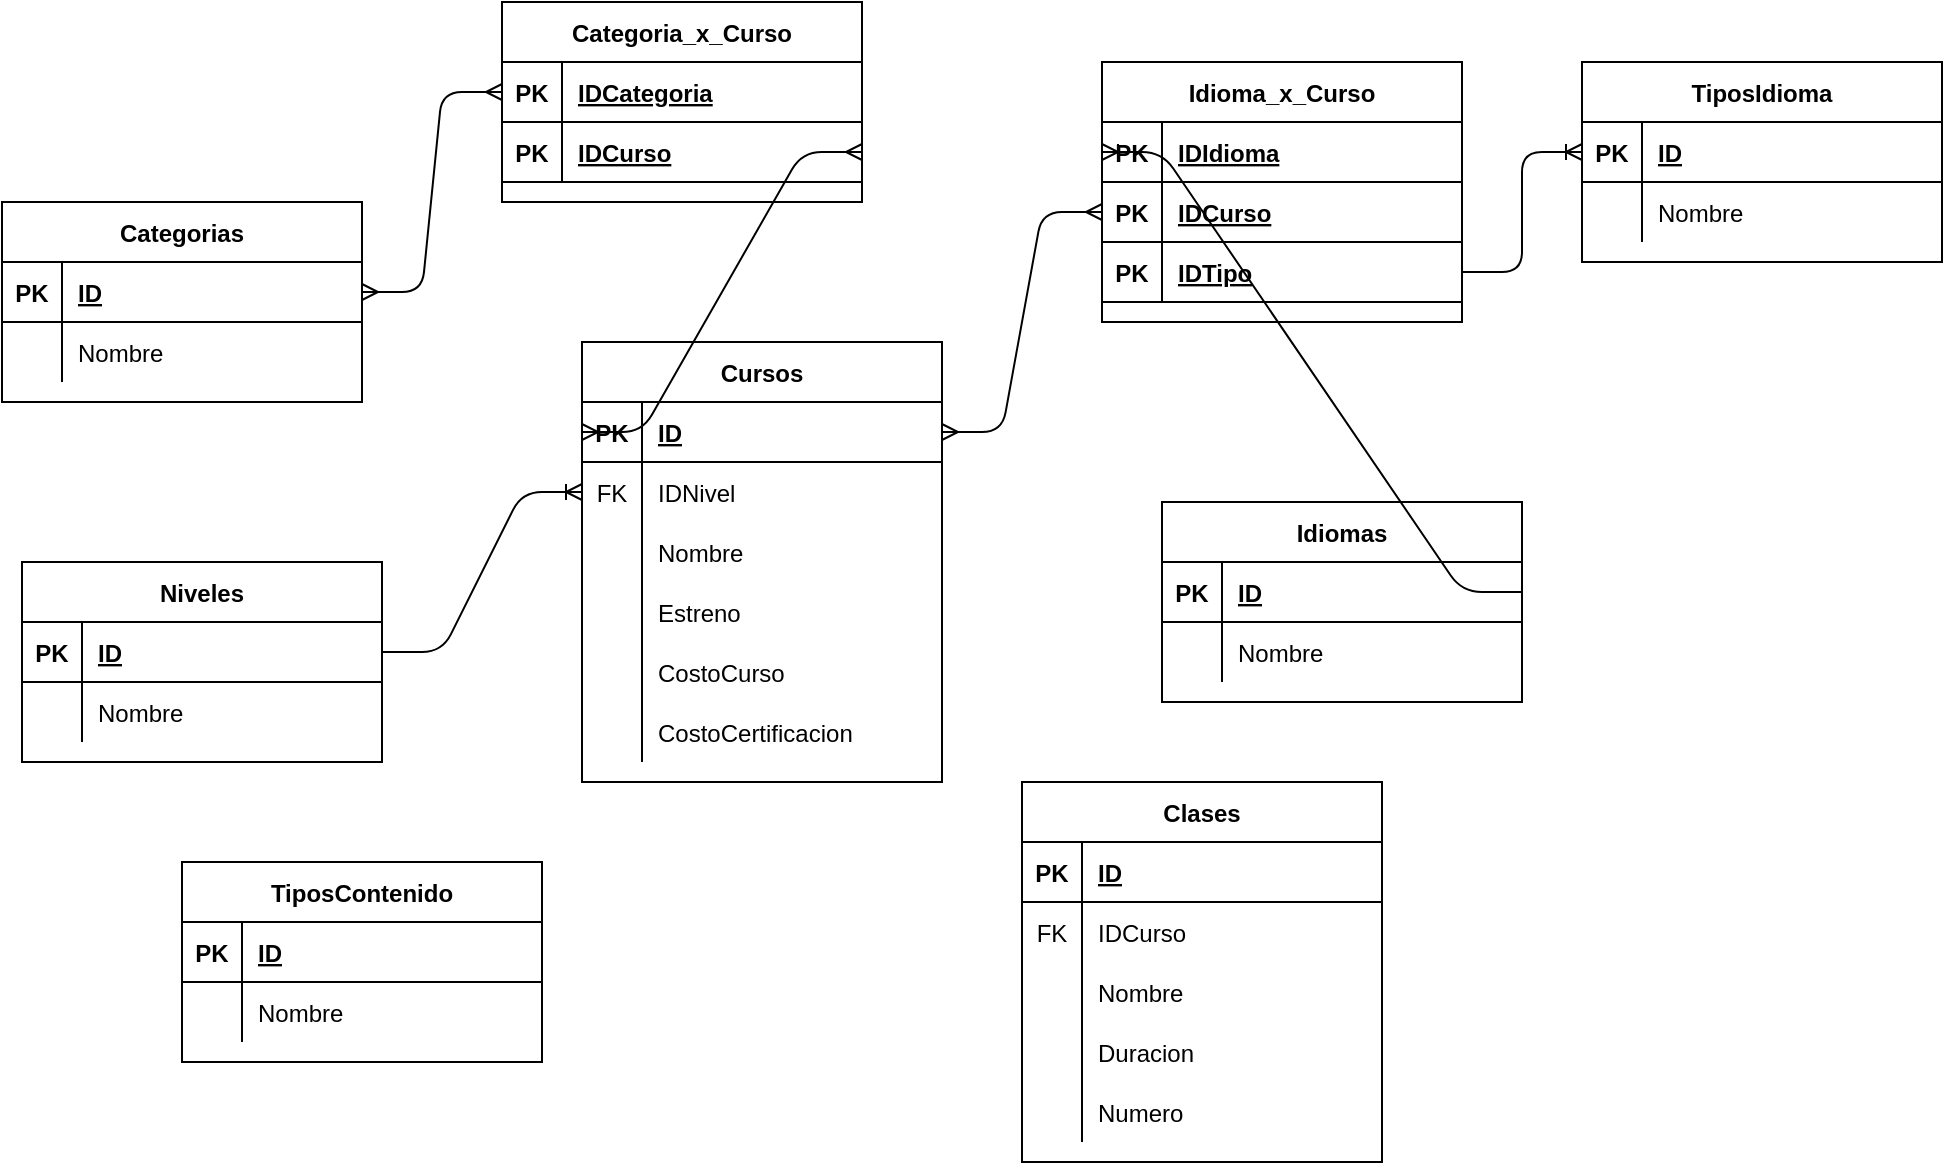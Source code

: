 <mxfile version="13.6.4" type="github">
  <diagram id="R2lEEEUBdFMjLlhIrx00" name="Page-1">
    <mxGraphModel dx="801" dy="462" grid="1" gridSize="10" guides="1" tooltips="1" connect="1" arrows="1" fold="1" page="1" pageScale="1" pageWidth="850" pageHeight="1100" math="0" shadow="0" extFonts="Permanent Marker^https://fonts.googleapis.com/css?family=Permanent+Marker">
      <root>
        <mxCell id="0" />
        <mxCell id="1" parent="0" />
        <mxCell id="QLuR-pfGvxS6wO9gUuq5-14" value="Niveles" style="shape=table;startSize=30;container=1;collapsible=1;childLayout=tableLayout;fixedRows=1;rowLines=0;fontStyle=1;align=center;resizeLast=1;" vertex="1" parent="1">
          <mxGeometry x="230" y="390" width="180" height="100" as="geometry" />
        </mxCell>
        <mxCell id="QLuR-pfGvxS6wO9gUuq5-15" value="" style="shape=partialRectangle;collapsible=0;dropTarget=0;pointerEvents=0;fillColor=none;top=0;left=0;bottom=1;right=0;points=[[0,0.5],[1,0.5]];portConstraint=eastwest;" vertex="1" parent="QLuR-pfGvxS6wO9gUuq5-14">
          <mxGeometry y="30" width="180" height="30" as="geometry" />
        </mxCell>
        <mxCell id="QLuR-pfGvxS6wO9gUuq5-16" value="PK" style="shape=partialRectangle;connectable=0;fillColor=none;top=0;left=0;bottom=0;right=0;fontStyle=1;overflow=hidden;" vertex="1" parent="QLuR-pfGvxS6wO9gUuq5-15">
          <mxGeometry width="30" height="30" as="geometry" />
        </mxCell>
        <mxCell id="QLuR-pfGvxS6wO9gUuq5-17" value="ID" style="shape=partialRectangle;connectable=0;fillColor=none;top=0;left=0;bottom=0;right=0;align=left;spacingLeft=6;fontStyle=5;overflow=hidden;" vertex="1" parent="QLuR-pfGvxS6wO9gUuq5-15">
          <mxGeometry x="30" width="150" height="30" as="geometry" />
        </mxCell>
        <mxCell id="QLuR-pfGvxS6wO9gUuq5-18" value="" style="shape=partialRectangle;collapsible=0;dropTarget=0;pointerEvents=0;fillColor=none;top=0;left=0;bottom=0;right=0;points=[[0,0.5],[1,0.5]];portConstraint=eastwest;" vertex="1" parent="QLuR-pfGvxS6wO9gUuq5-14">
          <mxGeometry y="60" width="180" height="30" as="geometry" />
        </mxCell>
        <mxCell id="QLuR-pfGvxS6wO9gUuq5-19" value="" style="shape=partialRectangle;connectable=0;fillColor=none;top=0;left=0;bottom=0;right=0;editable=1;overflow=hidden;" vertex="1" parent="QLuR-pfGvxS6wO9gUuq5-18">
          <mxGeometry width="30" height="30" as="geometry" />
        </mxCell>
        <mxCell id="QLuR-pfGvxS6wO9gUuq5-20" value="Nombre" style="shape=partialRectangle;connectable=0;fillColor=none;top=0;left=0;bottom=0;right=0;align=left;spacingLeft=6;overflow=hidden;" vertex="1" parent="QLuR-pfGvxS6wO9gUuq5-18">
          <mxGeometry x="30" width="150" height="30" as="geometry" />
        </mxCell>
        <mxCell id="QLuR-pfGvxS6wO9gUuq5-27" value="Categorias" style="shape=table;startSize=30;container=1;collapsible=1;childLayout=tableLayout;fixedRows=1;rowLines=0;fontStyle=1;align=center;resizeLast=1;" vertex="1" parent="1">
          <mxGeometry x="220" y="210" width="180" height="100" as="geometry" />
        </mxCell>
        <mxCell id="QLuR-pfGvxS6wO9gUuq5-28" value="" style="shape=partialRectangle;collapsible=0;dropTarget=0;pointerEvents=0;fillColor=none;top=0;left=0;bottom=1;right=0;points=[[0,0.5],[1,0.5]];portConstraint=eastwest;" vertex="1" parent="QLuR-pfGvxS6wO9gUuq5-27">
          <mxGeometry y="30" width="180" height="30" as="geometry" />
        </mxCell>
        <mxCell id="QLuR-pfGvxS6wO9gUuq5-29" value="PK" style="shape=partialRectangle;connectable=0;fillColor=none;top=0;left=0;bottom=0;right=0;fontStyle=1;overflow=hidden;" vertex="1" parent="QLuR-pfGvxS6wO9gUuq5-28">
          <mxGeometry width="30" height="30" as="geometry" />
        </mxCell>
        <mxCell id="QLuR-pfGvxS6wO9gUuq5-30" value="ID" style="shape=partialRectangle;connectable=0;fillColor=none;top=0;left=0;bottom=0;right=0;align=left;spacingLeft=6;fontStyle=5;overflow=hidden;" vertex="1" parent="QLuR-pfGvxS6wO9gUuq5-28">
          <mxGeometry x="30" width="150" height="30" as="geometry" />
        </mxCell>
        <mxCell id="QLuR-pfGvxS6wO9gUuq5-31" value="" style="shape=partialRectangle;collapsible=0;dropTarget=0;pointerEvents=0;fillColor=none;top=0;left=0;bottom=0;right=0;points=[[0,0.5],[1,0.5]];portConstraint=eastwest;" vertex="1" parent="QLuR-pfGvxS6wO9gUuq5-27">
          <mxGeometry y="60" width="180" height="30" as="geometry" />
        </mxCell>
        <mxCell id="QLuR-pfGvxS6wO9gUuq5-32" value="" style="shape=partialRectangle;connectable=0;fillColor=none;top=0;left=0;bottom=0;right=0;editable=1;overflow=hidden;" vertex="1" parent="QLuR-pfGvxS6wO9gUuq5-31">
          <mxGeometry width="30" height="30" as="geometry" />
        </mxCell>
        <mxCell id="QLuR-pfGvxS6wO9gUuq5-33" value="Nombre" style="shape=partialRectangle;connectable=0;fillColor=none;top=0;left=0;bottom=0;right=0;align=left;spacingLeft=6;overflow=hidden;" vertex="1" parent="QLuR-pfGvxS6wO9gUuq5-31">
          <mxGeometry x="30" width="150" height="30" as="geometry" />
        </mxCell>
        <mxCell id="QLuR-pfGvxS6wO9gUuq5-86" value="Idioma_x_Curso" style="shape=table;startSize=30;container=1;collapsible=1;childLayout=tableLayout;fixedRows=1;rowLines=0;fontStyle=1;align=center;resizeLast=1;" vertex="1" parent="1">
          <mxGeometry x="770" y="140" width="180" height="130" as="geometry" />
        </mxCell>
        <mxCell id="QLuR-pfGvxS6wO9gUuq5-87" value="" style="shape=partialRectangle;collapsible=0;dropTarget=0;pointerEvents=0;fillColor=none;top=0;left=0;bottom=1;right=0;points=[[0,0.5],[1,0.5]];portConstraint=eastwest;" vertex="1" parent="QLuR-pfGvxS6wO9gUuq5-86">
          <mxGeometry y="30" width="180" height="30" as="geometry" />
        </mxCell>
        <mxCell id="QLuR-pfGvxS6wO9gUuq5-88" value="PK" style="shape=partialRectangle;connectable=0;fillColor=none;top=0;left=0;bottom=0;right=0;fontStyle=1;overflow=hidden;" vertex="1" parent="QLuR-pfGvxS6wO9gUuq5-87">
          <mxGeometry width="30" height="30" as="geometry" />
        </mxCell>
        <mxCell id="QLuR-pfGvxS6wO9gUuq5-89" value="IDIdioma" style="shape=partialRectangle;connectable=0;fillColor=none;top=0;left=0;bottom=0;right=0;align=left;spacingLeft=6;fontStyle=5;overflow=hidden;" vertex="1" parent="QLuR-pfGvxS6wO9gUuq5-87">
          <mxGeometry x="30" width="150" height="30" as="geometry" />
        </mxCell>
        <mxCell id="QLuR-pfGvxS6wO9gUuq5-103" value="" style="shape=partialRectangle;collapsible=0;dropTarget=0;pointerEvents=0;fillColor=none;top=0;left=0;bottom=1;right=0;points=[[0,0.5],[1,0.5]];portConstraint=eastwest;" vertex="1" parent="QLuR-pfGvxS6wO9gUuq5-86">
          <mxGeometry y="60" width="180" height="30" as="geometry" />
        </mxCell>
        <mxCell id="QLuR-pfGvxS6wO9gUuq5-104" value="PK" style="shape=partialRectangle;connectable=0;fillColor=none;top=0;left=0;bottom=0;right=0;fontStyle=1;overflow=hidden;" vertex="1" parent="QLuR-pfGvxS6wO9gUuq5-103">
          <mxGeometry width="30" height="30" as="geometry" />
        </mxCell>
        <mxCell id="QLuR-pfGvxS6wO9gUuq5-105" value="IDCurso" style="shape=partialRectangle;connectable=0;fillColor=none;top=0;left=0;bottom=0;right=0;align=left;spacingLeft=6;fontStyle=5;overflow=hidden;" vertex="1" parent="QLuR-pfGvxS6wO9gUuq5-103">
          <mxGeometry x="30" width="150" height="30" as="geometry" />
        </mxCell>
        <mxCell id="QLuR-pfGvxS6wO9gUuq5-128" value="" style="shape=partialRectangle;collapsible=0;dropTarget=0;pointerEvents=0;fillColor=none;top=0;left=0;bottom=1;right=0;points=[[0,0.5],[1,0.5]];portConstraint=eastwest;" vertex="1" parent="QLuR-pfGvxS6wO9gUuq5-86">
          <mxGeometry y="90" width="180" height="30" as="geometry" />
        </mxCell>
        <mxCell id="QLuR-pfGvxS6wO9gUuq5-129" value="PK" style="shape=partialRectangle;connectable=0;fillColor=none;top=0;left=0;bottom=0;right=0;fontStyle=1;overflow=hidden;" vertex="1" parent="QLuR-pfGvxS6wO9gUuq5-128">
          <mxGeometry width="30" height="30" as="geometry" />
        </mxCell>
        <mxCell id="QLuR-pfGvxS6wO9gUuq5-130" value="IDTipo" style="shape=partialRectangle;connectable=0;fillColor=none;top=0;left=0;bottom=0;right=0;align=left;spacingLeft=6;fontStyle=5;overflow=hidden;" vertex="1" parent="QLuR-pfGvxS6wO9gUuq5-128">
          <mxGeometry x="30" width="150" height="30" as="geometry" />
        </mxCell>
        <mxCell id="QLuR-pfGvxS6wO9gUuq5-1" value="Idiomas" style="shape=table;startSize=30;container=1;collapsible=1;childLayout=tableLayout;fixedRows=1;rowLines=0;fontStyle=1;align=center;resizeLast=1;" vertex="1" parent="1">
          <mxGeometry x="800" y="360" width="180" height="100" as="geometry" />
        </mxCell>
        <mxCell id="QLuR-pfGvxS6wO9gUuq5-2" value="" style="shape=partialRectangle;collapsible=0;dropTarget=0;pointerEvents=0;fillColor=none;top=0;left=0;bottom=1;right=0;points=[[0,0.5],[1,0.5]];portConstraint=eastwest;" vertex="1" parent="QLuR-pfGvxS6wO9gUuq5-1">
          <mxGeometry y="30" width="180" height="30" as="geometry" />
        </mxCell>
        <mxCell id="QLuR-pfGvxS6wO9gUuq5-3" value="PK" style="shape=partialRectangle;connectable=0;fillColor=none;top=0;left=0;bottom=0;right=0;fontStyle=1;overflow=hidden;" vertex="1" parent="QLuR-pfGvxS6wO9gUuq5-2">
          <mxGeometry width="30" height="30" as="geometry" />
        </mxCell>
        <mxCell id="QLuR-pfGvxS6wO9gUuq5-4" value="ID" style="shape=partialRectangle;connectable=0;fillColor=none;top=0;left=0;bottom=0;right=0;align=left;spacingLeft=6;fontStyle=5;overflow=hidden;" vertex="1" parent="QLuR-pfGvxS6wO9gUuq5-2">
          <mxGeometry x="30" width="150" height="30" as="geometry" />
        </mxCell>
        <mxCell id="QLuR-pfGvxS6wO9gUuq5-5" value="" style="shape=partialRectangle;collapsible=0;dropTarget=0;pointerEvents=0;fillColor=none;top=0;left=0;bottom=0;right=0;points=[[0,0.5],[1,0.5]];portConstraint=eastwest;" vertex="1" parent="QLuR-pfGvxS6wO9gUuq5-1">
          <mxGeometry y="60" width="180" height="30" as="geometry" />
        </mxCell>
        <mxCell id="QLuR-pfGvxS6wO9gUuq5-6" value="" style="shape=partialRectangle;connectable=0;fillColor=none;top=0;left=0;bottom=0;right=0;editable=1;overflow=hidden;" vertex="1" parent="QLuR-pfGvxS6wO9gUuq5-5">
          <mxGeometry width="30" height="30" as="geometry" />
        </mxCell>
        <mxCell id="QLuR-pfGvxS6wO9gUuq5-7" value="Nombre" style="shape=partialRectangle;connectable=0;fillColor=none;top=0;left=0;bottom=0;right=0;align=left;spacingLeft=6;overflow=hidden;" vertex="1" parent="QLuR-pfGvxS6wO9gUuq5-5">
          <mxGeometry x="30" width="150" height="30" as="geometry" />
        </mxCell>
        <mxCell id="QLuR-pfGvxS6wO9gUuq5-40" value="Cursos" style="shape=table;startSize=30;container=1;collapsible=1;childLayout=tableLayout;fixedRows=1;rowLines=0;fontStyle=1;align=center;resizeLast=1;" vertex="1" parent="1">
          <mxGeometry x="510" y="280" width="180" height="220" as="geometry" />
        </mxCell>
        <mxCell id="QLuR-pfGvxS6wO9gUuq5-41" value="" style="shape=partialRectangle;collapsible=0;dropTarget=0;pointerEvents=0;fillColor=none;top=0;left=0;bottom=1;right=0;points=[[0,0.5],[1,0.5]];portConstraint=eastwest;" vertex="1" parent="QLuR-pfGvxS6wO9gUuq5-40">
          <mxGeometry y="30" width="180" height="30" as="geometry" />
        </mxCell>
        <mxCell id="QLuR-pfGvxS6wO9gUuq5-42" value="PK" style="shape=partialRectangle;connectable=0;fillColor=none;top=0;left=0;bottom=0;right=0;fontStyle=1;overflow=hidden;" vertex="1" parent="QLuR-pfGvxS6wO9gUuq5-41">
          <mxGeometry width="30" height="30" as="geometry" />
        </mxCell>
        <mxCell id="QLuR-pfGvxS6wO9gUuq5-43" value="ID" style="shape=partialRectangle;connectable=0;fillColor=none;top=0;left=0;bottom=0;right=0;align=left;spacingLeft=6;fontStyle=5;overflow=hidden;" vertex="1" parent="QLuR-pfGvxS6wO9gUuq5-41">
          <mxGeometry x="30" width="150" height="30" as="geometry" />
        </mxCell>
        <mxCell id="QLuR-pfGvxS6wO9gUuq5-44" value="" style="shape=partialRectangle;collapsible=0;dropTarget=0;pointerEvents=0;fillColor=none;top=0;left=0;bottom=0;right=0;points=[[0,0.5],[1,0.5]];portConstraint=eastwest;" vertex="1" parent="QLuR-pfGvxS6wO9gUuq5-40">
          <mxGeometry y="60" width="180" height="30" as="geometry" />
        </mxCell>
        <mxCell id="QLuR-pfGvxS6wO9gUuq5-45" value="FK" style="shape=partialRectangle;connectable=0;fillColor=none;top=0;left=0;bottom=0;right=0;editable=1;overflow=hidden;" vertex="1" parent="QLuR-pfGvxS6wO9gUuq5-44">
          <mxGeometry width="30" height="30" as="geometry" />
        </mxCell>
        <mxCell id="QLuR-pfGvxS6wO9gUuq5-46" value="IDNivel" style="shape=partialRectangle;connectable=0;fillColor=none;top=0;left=0;bottom=0;right=0;align=left;spacingLeft=6;overflow=hidden;" vertex="1" parent="QLuR-pfGvxS6wO9gUuq5-44">
          <mxGeometry x="30" width="150" height="30" as="geometry" />
        </mxCell>
        <mxCell id="QLuR-pfGvxS6wO9gUuq5-47" value="" style="shape=partialRectangle;collapsible=0;dropTarget=0;pointerEvents=0;fillColor=none;top=0;left=0;bottom=0;right=0;points=[[0,0.5],[1,0.5]];portConstraint=eastwest;" vertex="1" parent="QLuR-pfGvxS6wO9gUuq5-40">
          <mxGeometry y="90" width="180" height="30" as="geometry" />
        </mxCell>
        <mxCell id="QLuR-pfGvxS6wO9gUuq5-48" value="" style="shape=partialRectangle;connectable=0;fillColor=none;top=0;left=0;bottom=0;right=0;editable=1;overflow=hidden;" vertex="1" parent="QLuR-pfGvxS6wO9gUuq5-47">
          <mxGeometry width="30" height="30" as="geometry" />
        </mxCell>
        <mxCell id="QLuR-pfGvxS6wO9gUuq5-49" value="Nombre" style="shape=partialRectangle;connectable=0;fillColor=none;top=0;left=0;bottom=0;right=0;align=left;spacingLeft=6;overflow=hidden;" vertex="1" parent="QLuR-pfGvxS6wO9gUuq5-47">
          <mxGeometry x="30" width="150" height="30" as="geometry" />
        </mxCell>
        <mxCell id="QLuR-pfGvxS6wO9gUuq5-50" value="" style="shape=partialRectangle;collapsible=0;dropTarget=0;pointerEvents=0;fillColor=none;top=0;left=0;bottom=0;right=0;points=[[0,0.5],[1,0.5]];portConstraint=eastwest;" vertex="1" parent="QLuR-pfGvxS6wO9gUuq5-40">
          <mxGeometry y="120" width="180" height="30" as="geometry" />
        </mxCell>
        <mxCell id="QLuR-pfGvxS6wO9gUuq5-51" value="" style="shape=partialRectangle;connectable=0;fillColor=none;top=0;left=0;bottom=0;right=0;editable=1;overflow=hidden;" vertex="1" parent="QLuR-pfGvxS6wO9gUuq5-50">
          <mxGeometry width="30" height="30" as="geometry" />
        </mxCell>
        <mxCell id="QLuR-pfGvxS6wO9gUuq5-52" value="Estreno" style="shape=partialRectangle;connectable=0;fillColor=none;top=0;left=0;bottom=0;right=0;align=left;spacingLeft=6;overflow=hidden;" vertex="1" parent="QLuR-pfGvxS6wO9gUuq5-50">
          <mxGeometry x="30" width="150" height="30" as="geometry" />
        </mxCell>
        <mxCell id="QLuR-pfGvxS6wO9gUuq5-106" value="" style="shape=partialRectangle;collapsible=0;dropTarget=0;pointerEvents=0;fillColor=none;top=0;left=0;bottom=0;right=0;points=[[0,0.5],[1,0.5]];portConstraint=eastwest;" vertex="1" parent="QLuR-pfGvxS6wO9gUuq5-40">
          <mxGeometry y="150" width="180" height="30" as="geometry" />
        </mxCell>
        <mxCell id="QLuR-pfGvxS6wO9gUuq5-107" value="" style="shape=partialRectangle;connectable=0;fillColor=none;top=0;left=0;bottom=0;right=0;editable=1;overflow=hidden;" vertex="1" parent="QLuR-pfGvxS6wO9gUuq5-106">
          <mxGeometry width="30" height="30" as="geometry" />
        </mxCell>
        <mxCell id="QLuR-pfGvxS6wO9gUuq5-108" value="CostoCurso" style="shape=partialRectangle;connectable=0;fillColor=none;top=0;left=0;bottom=0;right=0;align=left;spacingLeft=6;overflow=hidden;" vertex="1" parent="QLuR-pfGvxS6wO9gUuq5-106">
          <mxGeometry x="30" width="150" height="30" as="geometry" />
        </mxCell>
        <mxCell id="QLuR-pfGvxS6wO9gUuq5-109" value="" style="shape=partialRectangle;collapsible=0;dropTarget=0;pointerEvents=0;fillColor=none;top=0;left=0;bottom=0;right=0;points=[[0,0.5],[1,0.5]];portConstraint=eastwest;" vertex="1" parent="QLuR-pfGvxS6wO9gUuq5-40">
          <mxGeometry y="180" width="180" height="30" as="geometry" />
        </mxCell>
        <mxCell id="QLuR-pfGvxS6wO9gUuq5-110" value="" style="shape=partialRectangle;connectable=0;fillColor=none;top=0;left=0;bottom=0;right=0;editable=1;overflow=hidden;" vertex="1" parent="QLuR-pfGvxS6wO9gUuq5-109">
          <mxGeometry width="30" height="30" as="geometry" />
        </mxCell>
        <mxCell id="QLuR-pfGvxS6wO9gUuq5-111" value="CostoCertificacion" style="shape=partialRectangle;connectable=0;fillColor=none;top=0;left=0;bottom=0;right=0;align=left;spacingLeft=6;overflow=hidden;" vertex="1" parent="QLuR-pfGvxS6wO9gUuq5-109">
          <mxGeometry x="30" width="150" height="30" as="geometry" />
        </mxCell>
        <mxCell id="QLuR-pfGvxS6wO9gUuq5-53" value="Categoria_x_Curso" style="shape=table;startSize=30;container=1;collapsible=1;childLayout=tableLayout;fixedRows=1;rowLines=0;fontStyle=1;align=center;resizeLast=1;" vertex="1" parent="1">
          <mxGeometry x="470" y="110" width="180" height="100" as="geometry" />
        </mxCell>
        <mxCell id="QLuR-pfGvxS6wO9gUuq5-54" value="" style="shape=partialRectangle;collapsible=0;dropTarget=0;pointerEvents=0;fillColor=none;top=0;left=0;bottom=1;right=0;points=[[0,0.5],[1,0.5]];portConstraint=eastwest;" vertex="1" parent="QLuR-pfGvxS6wO9gUuq5-53">
          <mxGeometry y="30" width="180" height="30" as="geometry" />
        </mxCell>
        <mxCell id="QLuR-pfGvxS6wO9gUuq5-55" value="PK" style="shape=partialRectangle;connectable=0;fillColor=none;top=0;left=0;bottom=0;right=0;fontStyle=1;overflow=hidden;" vertex="1" parent="QLuR-pfGvxS6wO9gUuq5-54">
          <mxGeometry width="30" height="30" as="geometry" />
        </mxCell>
        <mxCell id="QLuR-pfGvxS6wO9gUuq5-56" value="IDCategoria" style="shape=partialRectangle;connectable=0;fillColor=none;top=0;left=0;bottom=0;right=0;align=left;spacingLeft=6;fontStyle=5;overflow=hidden;" vertex="1" parent="QLuR-pfGvxS6wO9gUuq5-54">
          <mxGeometry x="30" width="150" height="30" as="geometry" />
        </mxCell>
        <mxCell id="QLuR-pfGvxS6wO9gUuq5-70" value="" style="shape=partialRectangle;collapsible=0;dropTarget=0;pointerEvents=0;fillColor=none;top=0;left=0;bottom=1;right=0;points=[[0,0.5],[1,0.5]];portConstraint=eastwest;" vertex="1" parent="QLuR-pfGvxS6wO9gUuq5-53">
          <mxGeometry y="60" width="180" height="30" as="geometry" />
        </mxCell>
        <mxCell id="QLuR-pfGvxS6wO9gUuq5-71" value="PK" style="shape=partialRectangle;connectable=0;fillColor=none;top=0;left=0;bottom=0;right=0;fontStyle=1;overflow=hidden;" vertex="1" parent="QLuR-pfGvxS6wO9gUuq5-70">
          <mxGeometry width="30" height="30" as="geometry" />
        </mxCell>
        <mxCell id="QLuR-pfGvxS6wO9gUuq5-72" value="IDCurso" style="shape=partialRectangle;connectable=0;fillColor=none;top=0;left=0;bottom=0;right=0;align=left;spacingLeft=6;fontStyle=5;overflow=hidden;" vertex="1" parent="QLuR-pfGvxS6wO9gUuq5-70">
          <mxGeometry x="30" width="150" height="30" as="geometry" />
        </mxCell>
        <mxCell id="QLuR-pfGvxS6wO9gUuq5-112" value="TiposIdioma" style="shape=table;startSize=30;container=1;collapsible=1;childLayout=tableLayout;fixedRows=1;rowLines=0;fontStyle=1;align=center;resizeLast=1;" vertex="1" parent="1">
          <mxGeometry x="1010" y="140" width="180" height="100" as="geometry" />
        </mxCell>
        <mxCell id="QLuR-pfGvxS6wO9gUuq5-113" value="" style="shape=partialRectangle;collapsible=0;dropTarget=0;pointerEvents=0;fillColor=none;top=0;left=0;bottom=1;right=0;points=[[0,0.5],[1,0.5]];portConstraint=eastwest;" vertex="1" parent="QLuR-pfGvxS6wO9gUuq5-112">
          <mxGeometry y="30" width="180" height="30" as="geometry" />
        </mxCell>
        <mxCell id="QLuR-pfGvxS6wO9gUuq5-114" value="PK" style="shape=partialRectangle;connectable=0;fillColor=none;top=0;left=0;bottom=0;right=0;fontStyle=1;overflow=hidden;" vertex="1" parent="QLuR-pfGvxS6wO9gUuq5-113">
          <mxGeometry width="30" height="30" as="geometry" />
        </mxCell>
        <mxCell id="QLuR-pfGvxS6wO9gUuq5-115" value="ID" style="shape=partialRectangle;connectable=0;fillColor=none;top=0;left=0;bottom=0;right=0;align=left;spacingLeft=6;fontStyle=5;overflow=hidden;" vertex="1" parent="QLuR-pfGvxS6wO9gUuq5-113">
          <mxGeometry x="30" width="150" height="30" as="geometry" />
        </mxCell>
        <mxCell id="QLuR-pfGvxS6wO9gUuq5-116" value="" style="shape=partialRectangle;collapsible=0;dropTarget=0;pointerEvents=0;fillColor=none;top=0;left=0;bottom=0;right=0;points=[[0,0.5],[1,0.5]];portConstraint=eastwest;" vertex="1" parent="QLuR-pfGvxS6wO9gUuq5-112">
          <mxGeometry y="60" width="180" height="30" as="geometry" />
        </mxCell>
        <mxCell id="QLuR-pfGvxS6wO9gUuq5-117" value="" style="shape=partialRectangle;connectable=0;fillColor=none;top=0;left=0;bottom=0;right=0;editable=1;overflow=hidden;" vertex="1" parent="QLuR-pfGvxS6wO9gUuq5-116">
          <mxGeometry width="30" height="30" as="geometry" />
        </mxCell>
        <mxCell id="QLuR-pfGvxS6wO9gUuq5-118" value="Nombre" style="shape=partialRectangle;connectable=0;fillColor=none;top=0;left=0;bottom=0;right=0;align=left;spacingLeft=6;overflow=hidden;" vertex="1" parent="QLuR-pfGvxS6wO9gUuq5-116">
          <mxGeometry x="30" width="150" height="30" as="geometry" />
        </mxCell>
        <mxCell id="QLuR-pfGvxS6wO9gUuq5-73" value="TiposContenido" style="shape=table;startSize=30;container=1;collapsible=1;childLayout=tableLayout;fixedRows=1;rowLines=0;fontStyle=1;align=center;resizeLast=1;" vertex="1" parent="1">
          <mxGeometry x="310" y="540" width="180" height="100" as="geometry" />
        </mxCell>
        <mxCell id="QLuR-pfGvxS6wO9gUuq5-74" value="" style="shape=partialRectangle;collapsible=0;dropTarget=0;pointerEvents=0;fillColor=none;top=0;left=0;bottom=1;right=0;points=[[0,0.5],[1,0.5]];portConstraint=eastwest;" vertex="1" parent="QLuR-pfGvxS6wO9gUuq5-73">
          <mxGeometry y="30" width="180" height="30" as="geometry" />
        </mxCell>
        <mxCell id="QLuR-pfGvxS6wO9gUuq5-75" value="PK" style="shape=partialRectangle;connectable=0;fillColor=none;top=0;left=0;bottom=0;right=0;fontStyle=1;overflow=hidden;" vertex="1" parent="QLuR-pfGvxS6wO9gUuq5-74">
          <mxGeometry width="30" height="30" as="geometry" />
        </mxCell>
        <mxCell id="QLuR-pfGvxS6wO9gUuq5-76" value="ID" style="shape=partialRectangle;connectable=0;fillColor=none;top=0;left=0;bottom=0;right=0;align=left;spacingLeft=6;fontStyle=5;overflow=hidden;" vertex="1" parent="QLuR-pfGvxS6wO9gUuq5-74">
          <mxGeometry x="30" width="150" height="30" as="geometry" />
        </mxCell>
        <mxCell id="QLuR-pfGvxS6wO9gUuq5-77" value="" style="shape=partialRectangle;collapsible=0;dropTarget=0;pointerEvents=0;fillColor=none;top=0;left=0;bottom=0;right=0;points=[[0,0.5],[1,0.5]];portConstraint=eastwest;" vertex="1" parent="QLuR-pfGvxS6wO9gUuq5-73">
          <mxGeometry y="60" width="180" height="30" as="geometry" />
        </mxCell>
        <mxCell id="QLuR-pfGvxS6wO9gUuq5-78" value="" style="shape=partialRectangle;connectable=0;fillColor=none;top=0;left=0;bottom=0;right=0;editable=1;overflow=hidden;" vertex="1" parent="QLuR-pfGvxS6wO9gUuq5-77">
          <mxGeometry width="30" height="30" as="geometry" />
        </mxCell>
        <mxCell id="QLuR-pfGvxS6wO9gUuq5-79" value="Nombre" style="shape=partialRectangle;connectable=0;fillColor=none;top=0;left=0;bottom=0;right=0;align=left;spacingLeft=6;overflow=hidden;" vertex="1" parent="QLuR-pfGvxS6wO9gUuq5-77">
          <mxGeometry x="30" width="150" height="30" as="geometry" />
        </mxCell>
        <mxCell id="QLuR-pfGvxS6wO9gUuq5-125" value="" style="edgeStyle=entityRelationEdgeStyle;fontSize=12;html=1;endArrow=ERoneToMany;exitX=1;exitY=0.5;exitDx=0;exitDy=0;" edge="1" parent="1" source="QLuR-pfGvxS6wO9gUuq5-15" target="QLuR-pfGvxS6wO9gUuq5-44">
          <mxGeometry width="100" height="100" relative="1" as="geometry">
            <mxPoint x="500" y="470" as="sourcePoint" />
            <mxPoint x="600" y="370" as="targetPoint" />
          </mxGeometry>
        </mxCell>
        <mxCell id="QLuR-pfGvxS6wO9gUuq5-126" value="" style="edgeStyle=entityRelationEdgeStyle;fontSize=12;html=1;endArrow=ERmany;startArrow=ERmany;entryX=0;entryY=0.5;entryDx=0;entryDy=0;exitX=1;exitY=0.5;exitDx=0;exitDy=0;" edge="1" parent="1" source="QLuR-pfGvxS6wO9gUuq5-28" target="QLuR-pfGvxS6wO9gUuq5-54">
          <mxGeometry width="100" height="100" relative="1" as="geometry">
            <mxPoint x="500" y="360" as="sourcePoint" />
            <mxPoint x="600" y="260" as="targetPoint" />
          </mxGeometry>
        </mxCell>
        <mxCell id="QLuR-pfGvxS6wO9gUuq5-127" value="" style="edgeStyle=entityRelationEdgeStyle;fontSize=12;html=1;endArrow=ERmany;startArrow=ERmany;entryX=0;entryY=0.5;entryDx=0;entryDy=0;exitX=1;exitY=0.5;exitDx=0;exitDy=0;" edge="1" parent="1" source="QLuR-pfGvxS6wO9gUuq5-70" target="QLuR-pfGvxS6wO9gUuq5-41">
          <mxGeometry width="100" height="100" relative="1" as="geometry">
            <mxPoint x="480" y="165" as="sourcePoint" />
            <mxPoint x="470" y="330" as="targetPoint" />
          </mxGeometry>
        </mxCell>
        <mxCell id="QLuR-pfGvxS6wO9gUuq5-131" value="" style="edgeStyle=entityRelationEdgeStyle;fontSize=12;html=1;endArrow=ERoneToMany;entryX=0;entryY=0.5;entryDx=0;entryDy=0;exitX=1;exitY=0.5;exitDx=0;exitDy=0;" edge="1" parent="1" source="QLuR-pfGvxS6wO9gUuq5-128" target="QLuR-pfGvxS6wO9gUuq5-113">
          <mxGeometry width="100" height="100" relative="1" as="geometry">
            <mxPoint x="900" y="320" as="sourcePoint" />
            <mxPoint x="1000" y="220" as="targetPoint" />
          </mxGeometry>
        </mxCell>
        <mxCell id="QLuR-pfGvxS6wO9gUuq5-132" value="" style="edgeStyle=entityRelationEdgeStyle;fontSize=12;html=1;endArrow=ERoneToMany;entryX=0;entryY=0.5;entryDx=0;entryDy=0;exitX=1;exitY=0.5;exitDx=0;exitDy=0;" edge="1" parent="1" source="QLuR-pfGvxS6wO9gUuq5-2" target="QLuR-pfGvxS6wO9gUuq5-87">
          <mxGeometry width="100" height="100" relative="1" as="geometry">
            <mxPoint x="700" y="240" as="sourcePoint" />
            <mxPoint x="760" y="180" as="targetPoint" />
          </mxGeometry>
        </mxCell>
        <mxCell id="QLuR-pfGvxS6wO9gUuq5-134" value="Clases" style="shape=table;startSize=30;container=1;collapsible=1;childLayout=tableLayout;fixedRows=1;rowLines=0;fontStyle=1;align=center;resizeLast=1;" vertex="1" parent="1">
          <mxGeometry x="730" y="500" width="180" height="190" as="geometry" />
        </mxCell>
        <mxCell id="QLuR-pfGvxS6wO9gUuq5-135" value="" style="shape=partialRectangle;collapsible=0;dropTarget=0;pointerEvents=0;fillColor=none;top=0;left=0;bottom=1;right=0;points=[[0,0.5],[1,0.5]];portConstraint=eastwest;" vertex="1" parent="QLuR-pfGvxS6wO9gUuq5-134">
          <mxGeometry y="30" width="180" height="30" as="geometry" />
        </mxCell>
        <mxCell id="QLuR-pfGvxS6wO9gUuq5-136" value="PK" style="shape=partialRectangle;connectable=0;fillColor=none;top=0;left=0;bottom=0;right=0;fontStyle=1;overflow=hidden;" vertex="1" parent="QLuR-pfGvxS6wO9gUuq5-135">
          <mxGeometry width="30" height="30" as="geometry" />
        </mxCell>
        <mxCell id="QLuR-pfGvxS6wO9gUuq5-137" value="ID" style="shape=partialRectangle;connectable=0;fillColor=none;top=0;left=0;bottom=0;right=0;align=left;spacingLeft=6;fontStyle=5;overflow=hidden;" vertex="1" parent="QLuR-pfGvxS6wO9gUuq5-135">
          <mxGeometry x="30" width="150" height="30" as="geometry" />
        </mxCell>
        <mxCell id="QLuR-pfGvxS6wO9gUuq5-138" value="" style="shape=partialRectangle;collapsible=0;dropTarget=0;pointerEvents=0;fillColor=none;top=0;left=0;bottom=0;right=0;points=[[0,0.5],[1,0.5]];portConstraint=eastwest;" vertex="1" parent="QLuR-pfGvxS6wO9gUuq5-134">
          <mxGeometry y="60" width="180" height="30" as="geometry" />
        </mxCell>
        <mxCell id="QLuR-pfGvxS6wO9gUuq5-139" value="FK" style="shape=partialRectangle;connectable=0;fillColor=none;top=0;left=0;bottom=0;right=0;editable=1;overflow=hidden;" vertex="1" parent="QLuR-pfGvxS6wO9gUuq5-138">
          <mxGeometry width="30" height="30" as="geometry" />
        </mxCell>
        <mxCell id="QLuR-pfGvxS6wO9gUuq5-140" value="IDCurso" style="shape=partialRectangle;connectable=0;fillColor=none;top=0;left=0;bottom=0;right=0;align=left;spacingLeft=6;overflow=hidden;" vertex="1" parent="QLuR-pfGvxS6wO9gUuq5-138">
          <mxGeometry x="30" width="150" height="30" as="geometry" />
        </mxCell>
        <mxCell id="QLuR-pfGvxS6wO9gUuq5-141" value="" style="shape=partialRectangle;collapsible=0;dropTarget=0;pointerEvents=0;fillColor=none;top=0;left=0;bottom=0;right=0;points=[[0,0.5],[1,0.5]];portConstraint=eastwest;" vertex="1" parent="QLuR-pfGvxS6wO9gUuq5-134">
          <mxGeometry y="90" width="180" height="30" as="geometry" />
        </mxCell>
        <mxCell id="QLuR-pfGvxS6wO9gUuq5-142" value="" style="shape=partialRectangle;connectable=0;fillColor=none;top=0;left=0;bottom=0;right=0;editable=1;overflow=hidden;" vertex="1" parent="QLuR-pfGvxS6wO9gUuq5-141">
          <mxGeometry width="30" height="30" as="geometry" />
        </mxCell>
        <mxCell id="QLuR-pfGvxS6wO9gUuq5-143" value="Nombre" style="shape=partialRectangle;connectable=0;fillColor=none;top=0;left=0;bottom=0;right=0;align=left;spacingLeft=6;overflow=hidden;" vertex="1" parent="QLuR-pfGvxS6wO9gUuq5-141">
          <mxGeometry x="30" width="150" height="30" as="geometry" />
        </mxCell>
        <mxCell id="QLuR-pfGvxS6wO9gUuq5-144" value="" style="shape=partialRectangle;collapsible=0;dropTarget=0;pointerEvents=0;fillColor=none;top=0;left=0;bottom=0;right=0;points=[[0,0.5],[1,0.5]];portConstraint=eastwest;" vertex="1" parent="QLuR-pfGvxS6wO9gUuq5-134">
          <mxGeometry y="120" width="180" height="30" as="geometry" />
        </mxCell>
        <mxCell id="QLuR-pfGvxS6wO9gUuq5-145" value="" style="shape=partialRectangle;connectable=0;fillColor=none;top=0;left=0;bottom=0;right=0;editable=1;overflow=hidden;" vertex="1" parent="QLuR-pfGvxS6wO9gUuq5-144">
          <mxGeometry width="30" height="30" as="geometry" />
        </mxCell>
        <mxCell id="QLuR-pfGvxS6wO9gUuq5-146" value="Duracion" style="shape=partialRectangle;connectable=0;fillColor=none;top=0;left=0;bottom=0;right=0;align=left;spacingLeft=6;overflow=hidden;" vertex="1" parent="QLuR-pfGvxS6wO9gUuq5-144">
          <mxGeometry x="30" width="150" height="30" as="geometry" />
        </mxCell>
        <mxCell id="QLuR-pfGvxS6wO9gUuq5-148" value="" style="shape=partialRectangle;collapsible=0;dropTarget=0;pointerEvents=0;fillColor=none;top=0;left=0;bottom=0;right=0;points=[[0,0.5],[1,0.5]];portConstraint=eastwest;" vertex="1" parent="QLuR-pfGvxS6wO9gUuq5-134">
          <mxGeometry y="150" width="180" height="30" as="geometry" />
        </mxCell>
        <mxCell id="QLuR-pfGvxS6wO9gUuq5-149" value="" style="shape=partialRectangle;connectable=0;fillColor=none;top=0;left=0;bottom=0;right=0;editable=1;overflow=hidden;" vertex="1" parent="QLuR-pfGvxS6wO9gUuq5-148">
          <mxGeometry width="30" height="30" as="geometry" />
        </mxCell>
        <mxCell id="QLuR-pfGvxS6wO9gUuq5-150" value="Numero" style="shape=partialRectangle;connectable=0;fillColor=none;top=0;left=0;bottom=0;right=0;align=left;spacingLeft=6;overflow=hidden;" vertex="1" parent="QLuR-pfGvxS6wO9gUuq5-148">
          <mxGeometry x="30" width="150" height="30" as="geometry" />
        </mxCell>
        <mxCell id="QLuR-pfGvxS6wO9gUuq5-147" value="" style="edgeStyle=entityRelationEdgeStyle;fontSize=12;html=1;endArrow=ERmany;startArrow=ERmany;entryX=0;entryY=0.5;entryDx=0;entryDy=0;exitX=1;exitY=0.5;exitDx=0;exitDy=0;" edge="1" parent="1" source="QLuR-pfGvxS6wO9gUuq5-41" target="QLuR-pfGvxS6wO9gUuq5-103">
          <mxGeometry width="100" height="100" relative="1" as="geometry">
            <mxPoint x="690" y="310" as="sourcePoint" />
            <mxPoint x="790" y="210" as="targetPoint" />
          </mxGeometry>
        </mxCell>
      </root>
    </mxGraphModel>
  </diagram>
</mxfile>
